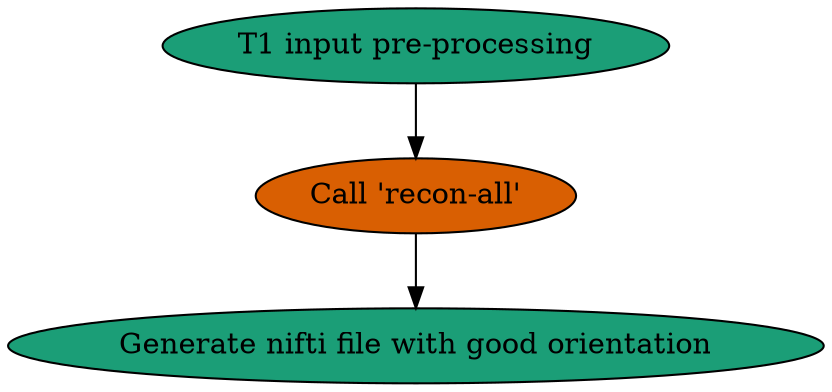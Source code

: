 digraph dag {
    ratio=fill
    node [style=filled,color="#444444",fillcolor="#ffed6f"]
    edge [arrowhead=normal,arrowsize=1.0]

    "ID0000001" [shape=ellipse,color="#000000",fillcolor="#1b9e77",label="T1 input pre-processing"]
    "ID0000002" [shape=ellipse,color="#000000",fillcolor="#d95f02",label="Call 'recon-all'"]
    "ID0000003" [shape=ellipse,color="#000000",fillcolor="#1b9e77",label="Generate nifti file with good orientation"]
    "ID0000001" -> "ID0000002" [color="#000000"]
    "ID0000002" -> "ID0000003" [color="#000000"]
}
